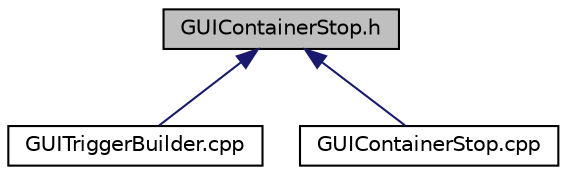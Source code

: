 digraph "GUIContainerStop.h"
{
  edge [fontname="Helvetica",fontsize="10",labelfontname="Helvetica",labelfontsize="10"];
  node [fontname="Helvetica",fontsize="10",shape=record];
  Node34 [label="GUIContainerStop.h",height=0.2,width=0.4,color="black", fillcolor="grey75", style="filled", fontcolor="black"];
  Node34 -> Node35 [dir="back",color="midnightblue",fontsize="10",style="solid",fontname="Helvetica"];
  Node35 [label="GUITriggerBuilder.cpp",height=0.2,width=0.4,color="black", fillcolor="white", style="filled",URL="$d8/d86/_g_u_i_trigger_builder_8cpp.html"];
  Node34 -> Node36 [dir="back",color="midnightblue",fontsize="10",style="solid",fontname="Helvetica"];
  Node36 [label="GUIContainerStop.cpp",height=0.2,width=0.4,color="black", fillcolor="white", style="filled",URL="$d2/db6/_g_u_i_container_stop_8cpp.html"];
}
